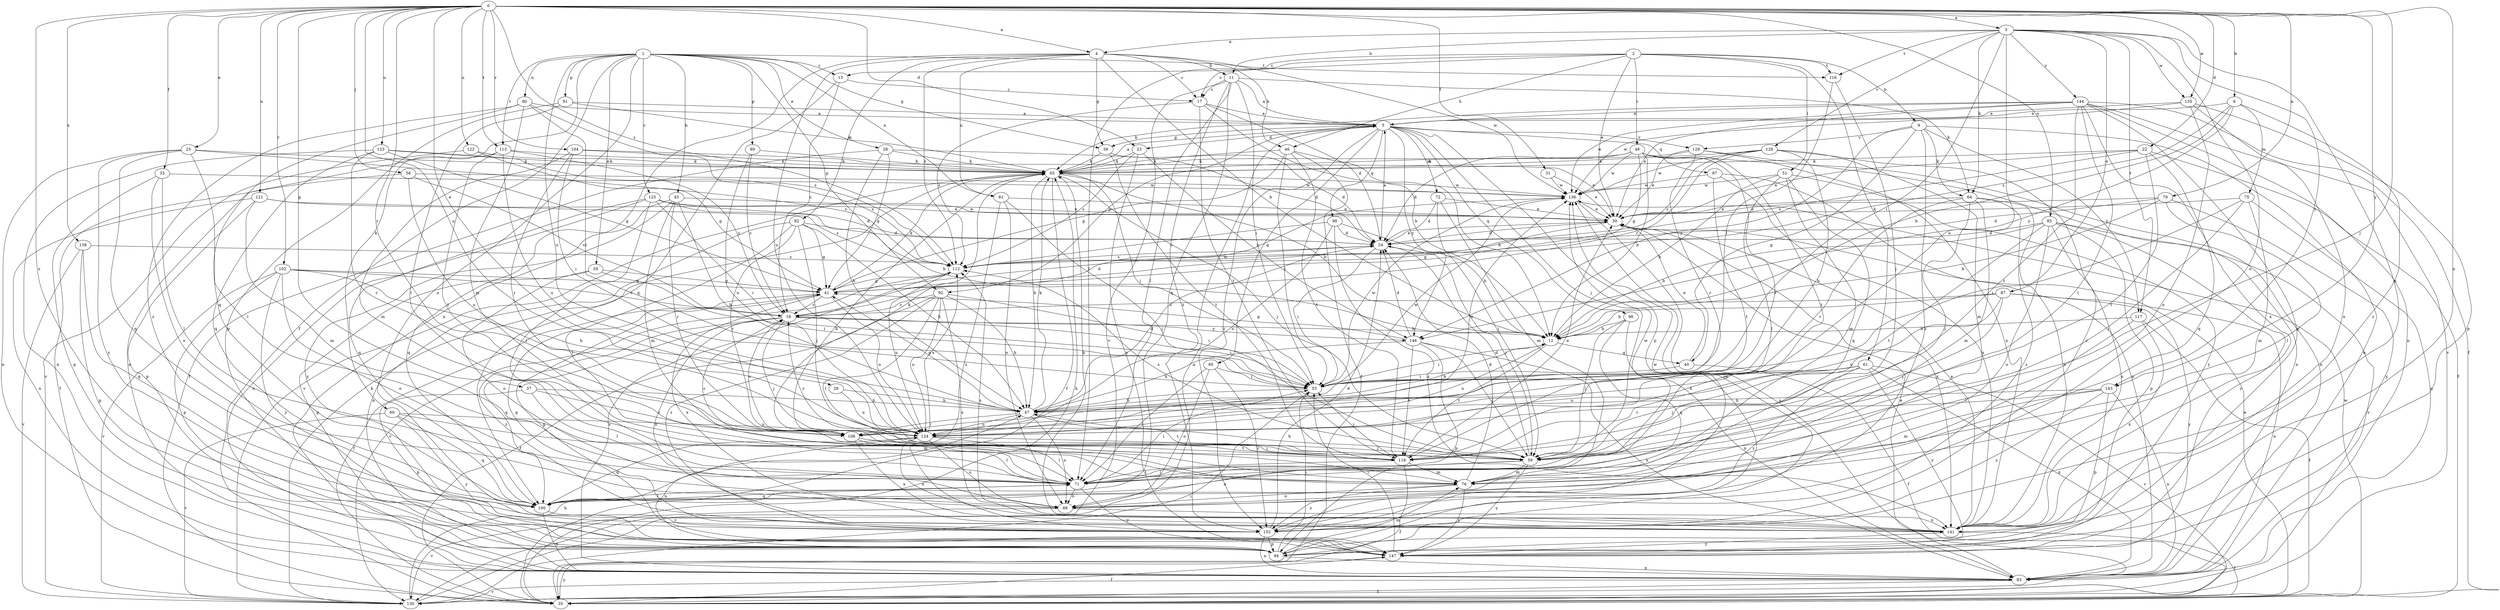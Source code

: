 strict digraph  {
0;
1;
2;
3;
4;
5;
6;
9;
11;
12;
15;
17;
18;
22;
23;
24;
25;
26;
28;
29;
30;
31;
33;
35;
37;
39;
40;
41;
45;
46;
47;
48;
51;
53;
56;
59;
60;
61;
64;
65;
71;
72;
75;
76;
79;
80;
81;
82;
83;
85;
87;
88;
89;
91;
92;
94;
95;
96;
97;
98;
100;
102;
104;
106;
112;
113;
116;
117;
118;
121;
122;
123;
124;
125;
128;
129;
130;
135;
136;
138;
141;
143;
144;
146;
147;
152;
0 -> 3  [label=a];
0 -> 4  [label=a];
0 -> 6  [label=b];
0 -> 22  [label=d];
0 -> 23  [label=d];
0 -> 25  [label=e];
0 -> 26  [label=e];
0 -> 31  [label=f];
0 -> 33  [label=f];
0 -> 37  [label=g];
0 -> 56  [label=j];
0 -> 59  [label=j];
0 -> 79  [label=n];
0 -> 85  [label=o];
0 -> 102  [label=r];
0 -> 104  [label=r];
0 -> 106  [label=r];
0 -> 112  [label=s];
0 -> 113  [label=t];
0 -> 121  [label=u];
0 -> 122  [label=u];
0 -> 123  [label=u];
0 -> 124  [label=u];
0 -> 135  [label=w];
0 -> 138  [label=x];
0 -> 141  [label=x];
0 -> 143  [label=y];
0 -> 152  [label=z];
1 -> 15  [label=c];
1 -> 28  [label=e];
1 -> 29  [label=e];
1 -> 35  [label=f];
1 -> 39  [label=g];
1 -> 45  [label=h];
1 -> 60  [label=k];
1 -> 80  [label=n];
1 -> 81  [label=n];
1 -> 89  [label=p];
1 -> 91  [label=p];
1 -> 92  [label=p];
1 -> 113  [label=t];
1 -> 116  [label=t];
1 -> 124  [label=u];
1 -> 125  [label=v];
1 -> 141  [label=x];
2 -> 9  [label=b];
2 -> 15  [label=c];
2 -> 17  [label=c];
2 -> 30  [label=e];
2 -> 46  [label=h];
2 -> 48  [label=i];
2 -> 51  [label=i];
2 -> 61  [label=k];
2 -> 71  [label=l];
2 -> 116  [label=t];
3 -> 4  [label=a];
3 -> 11  [label=b];
3 -> 53  [label=i];
3 -> 64  [label=k];
3 -> 87  [label=o];
3 -> 88  [label=o];
3 -> 116  [label=t];
3 -> 117  [label=t];
3 -> 124  [label=u];
3 -> 128  [label=v];
3 -> 135  [label=w];
3 -> 141  [label=x];
3 -> 143  [label=y];
3 -> 144  [label=y];
4 -> 11  [label=b];
4 -> 12  [label=b];
4 -> 17  [label=c];
4 -> 39  [label=g];
4 -> 46  [label=h];
4 -> 81  [label=n];
4 -> 82  [label=n];
4 -> 83  [label=n];
4 -> 112  [label=s];
4 -> 124  [label=u];
4 -> 136  [label=w];
5 -> 23  [label=d];
5 -> 39  [label=g];
5 -> 59  [label=j];
5 -> 72  [label=m];
5 -> 92  [label=p];
5 -> 94  [label=p];
5 -> 95  [label=q];
5 -> 96  [label=q];
5 -> 97  [label=q];
5 -> 98  [label=q];
5 -> 129  [label=v];
5 -> 146  [label=y];
5 -> 152  [label=z];
6 -> 5  [label=a];
6 -> 12  [label=b];
6 -> 75  [label=m];
6 -> 112  [label=s];
6 -> 146  [label=y];
6 -> 152  [label=z];
9 -> 40  [label=g];
9 -> 64  [label=k];
9 -> 83  [label=n];
9 -> 117  [label=t];
9 -> 129  [label=v];
9 -> 146  [label=y];
9 -> 152  [label=z];
11 -> 5  [label=a];
11 -> 17  [label=c];
11 -> 53  [label=i];
11 -> 64  [label=k];
11 -> 71  [label=l];
11 -> 100  [label=q];
11 -> 130  [label=v];
11 -> 152  [label=z];
12 -> 40  [label=g];
12 -> 53  [label=i];
12 -> 118  [label=t];
12 -> 124  [label=u];
15 -> 17  [label=c];
15 -> 18  [label=c];
15 -> 100  [label=q];
17 -> 5  [label=a];
17 -> 12  [label=b];
17 -> 24  [label=d];
17 -> 112  [label=s];
17 -> 118  [label=t];
18 -> 12  [label=b];
18 -> 53  [label=i];
18 -> 59  [label=j];
18 -> 100  [label=q];
18 -> 136  [label=w];
18 -> 141  [label=x];
18 -> 146  [label=y];
18 -> 152  [label=z];
22 -> 30  [label=e];
22 -> 35  [label=f];
22 -> 65  [label=k];
22 -> 100  [label=q];
22 -> 112  [label=s];
22 -> 118  [label=t];
23 -> 65  [label=k];
23 -> 112  [label=s];
23 -> 146  [label=y];
23 -> 147  [label=y];
24 -> 5  [label=a];
24 -> 30  [label=e];
24 -> 53  [label=i];
24 -> 59  [label=j];
24 -> 112  [label=s];
25 -> 65  [label=k];
25 -> 71  [label=l];
25 -> 83  [label=n];
25 -> 100  [label=q];
25 -> 112  [label=s];
25 -> 147  [label=y];
26 -> 47  [label=h];
26 -> 124  [label=u];
28 -> 24  [label=d];
28 -> 35  [label=f];
28 -> 41  [label=g];
28 -> 47  [label=h];
28 -> 65  [label=k];
29 -> 41  [label=g];
29 -> 53  [label=i];
29 -> 88  [label=o];
29 -> 94  [label=p];
30 -> 24  [label=d];
30 -> 41  [label=g];
30 -> 141  [label=x];
31 -> 30  [label=e];
31 -> 136  [label=w];
33 -> 71  [label=l];
33 -> 88  [label=o];
33 -> 94  [label=p];
33 -> 136  [label=w];
35 -> 30  [label=e];
35 -> 65  [label=k];
35 -> 136  [label=w];
35 -> 147  [label=y];
37 -> 47  [label=h];
37 -> 71  [label=l];
37 -> 94  [label=p];
37 -> 106  [label=r];
39 -> 24  [label=d];
39 -> 65  [label=k];
39 -> 118  [label=t];
40 -> 30  [label=e];
40 -> 35  [label=f];
40 -> 53  [label=i];
41 -> 18  [label=c];
41 -> 24  [label=d];
41 -> 35  [label=f];
41 -> 65  [label=k];
41 -> 124  [label=u];
41 -> 141  [label=x];
45 -> 30  [label=e];
45 -> 47  [label=h];
45 -> 76  [label=m];
45 -> 100  [label=q];
45 -> 106  [label=r];
45 -> 147  [label=y];
46 -> 12  [label=b];
46 -> 35  [label=f];
46 -> 41  [label=g];
46 -> 53  [label=i];
46 -> 65  [label=k];
46 -> 118  [label=t];
47 -> 12  [label=b];
47 -> 24  [label=d];
47 -> 41  [label=g];
47 -> 65  [label=k];
47 -> 88  [label=o];
47 -> 106  [label=r];
47 -> 118  [label=t];
47 -> 124  [label=u];
47 -> 136  [label=w];
48 -> 12  [label=b];
48 -> 24  [label=d];
48 -> 41  [label=g];
48 -> 65  [label=k];
48 -> 83  [label=n];
48 -> 106  [label=r];
48 -> 118  [label=t];
48 -> 136  [label=w];
51 -> 12  [label=b];
51 -> 71  [label=l];
51 -> 76  [label=m];
51 -> 100  [label=q];
51 -> 136  [label=w];
51 -> 147  [label=y];
53 -> 47  [label=h];
53 -> 136  [label=w];
56 -> 18  [label=c];
56 -> 35  [label=f];
56 -> 124  [label=u];
56 -> 136  [label=w];
59 -> 18  [label=c];
59 -> 24  [label=d];
59 -> 47  [label=h];
59 -> 71  [label=l];
59 -> 76  [label=m];
59 -> 88  [label=o];
59 -> 112  [label=s];
59 -> 147  [label=y];
60 -> 76  [label=m];
60 -> 100  [label=q];
60 -> 124  [label=u];
60 -> 130  [label=v];
60 -> 147  [label=y];
61 -> 47  [label=h];
61 -> 53  [label=i];
61 -> 59  [label=j];
61 -> 83  [label=n];
61 -> 124  [label=u];
61 -> 130  [label=v];
61 -> 147  [label=y];
61 -> 152  [label=z];
64 -> 30  [label=e];
64 -> 59  [label=j];
64 -> 76  [label=m];
64 -> 106  [label=r];
64 -> 141  [label=x];
64 -> 152  [label=z];
65 -> 5  [label=a];
65 -> 12  [label=b];
65 -> 35  [label=f];
65 -> 47  [label=h];
65 -> 53  [label=i];
65 -> 59  [label=j];
65 -> 130  [label=v];
65 -> 136  [label=w];
71 -> 53  [label=i];
71 -> 65  [label=k];
71 -> 88  [label=o];
71 -> 100  [label=q];
71 -> 136  [label=w];
71 -> 147  [label=y];
72 -> 24  [label=d];
72 -> 30  [label=e];
72 -> 59  [label=j];
72 -> 76  [label=m];
75 -> 30  [label=e];
75 -> 53  [label=i];
75 -> 59  [label=j];
75 -> 76  [label=m];
75 -> 83  [label=n];
76 -> 24  [label=d];
76 -> 88  [label=o];
76 -> 147  [label=y];
76 -> 152  [label=z];
79 -> 12  [label=b];
79 -> 24  [label=d];
79 -> 30  [label=e];
79 -> 71  [label=l];
79 -> 147  [label=y];
80 -> 5  [label=a];
80 -> 53  [label=i];
80 -> 76  [label=m];
80 -> 100  [label=q];
80 -> 112  [label=s];
80 -> 152  [label=z];
81 -> 30  [label=e];
81 -> 59  [label=j];
81 -> 88  [label=o];
81 -> 152  [label=z];
82 -> 24  [label=d];
82 -> 41  [label=g];
82 -> 47  [label=h];
82 -> 59  [label=j];
82 -> 71  [label=l];
82 -> 83  [label=n];
82 -> 106  [label=r];
83 -> 30  [label=e];
83 -> 35  [label=f];
83 -> 112  [label=s];
83 -> 130  [label=v];
85 -> 12  [label=b];
85 -> 24  [label=d];
85 -> 88  [label=o];
85 -> 94  [label=p];
85 -> 118  [label=t];
85 -> 130  [label=v];
85 -> 141  [label=x];
85 -> 147  [label=y];
87 -> 12  [label=b];
87 -> 18  [label=c];
87 -> 59  [label=j];
87 -> 83  [label=n];
87 -> 124  [label=u];
87 -> 147  [label=y];
88 -> 130  [label=v];
88 -> 141  [label=x];
89 -> 18  [label=c];
89 -> 65  [label=k];
89 -> 124  [label=u];
91 -> 5  [label=a];
91 -> 65  [label=k];
91 -> 71  [label=l];
91 -> 94  [label=p];
92 -> 18  [label=c];
92 -> 35  [label=f];
92 -> 47  [label=h];
92 -> 53  [label=i];
92 -> 71  [label=l];
92 -> 124  [label=u];
92 -> 141  [label=x];
92 -> 152  [label=z];
94 -> 53  [label=i];
94 -> 76  [label=m];
94 -> 83  [label=n];
94 -> 124  [label=u];
94 -> 136  [label=w];
95 -> 53  [label=i];
95 -> 71  [label=l];
95 -> 88  [label=o];
95 -> 152  [label=z];
96 -> 12  [label=b];
96 -> 59  [label=j];
96 -> 83  [label=n];
96 -> 100  [label=q];
97 -> 83  [label=n];
97 -> 118  [label=t];
97 -> 136  [label=w];
97 -> 141  [label=x];
98 -> 12  [label=b];
98 -> 24  [label=d];
98 -> 112  [label=s];
98 -> 124  [label=u];
98 -> 141  [label=x];
100 -> 71  [label=l];
100 -> 83  [label=n];
100 -> 152  [label=z];
102 -> 18  [label=c];
102 -> 41  [label=g];
102 -> 47  [label=h];
102 -> 88  [label=o];
102 -> 94  [label=p];
102 -> 130  [label=v];
102 -> 147  [label=y];
104 -> 30  [label=e];
104 -> 53  [label=i];
104 -> 65  [label=k];
104 -> 76  [label=m];
104 -> 106  [label=r];
106 -> 18  [label=c];
106 -> 59  [label=j];
106 -> 65  [label=k];
106 -> 71  [label=l];
106 -> 118  [label=t];
106 -> 141  [label=x];
112 -> 41  [label=g];
112 -> 124  [label=u];
112 -> 130  [label=v];
113 -> 18  [label=c];
113 -> 65  [label=k];
113 -> 83  [label=n];
113 -> 118  [label=t];
113 -> 124  [label=u];
116 -> 53  [label=i];
116 -> 59  [label=j];
117 -> 12  [label=b];
117 -> 35  [label=f];
117 -> 71  [label=l];
117 -> 141  [label=x];
118 -> 18  [label=c];
118 -> 30  [label=e];
118 -> 35  [label=f];
118 -> 53  [label=i];
118 -> 71  [label=l];
118 -> 76  [label=m];
121 -> 30  [label=e];
121 -> 76  [label=m];
121 -> 83  [label=n];
121 -> 94  [label=p];
121 -> 112  [label=s];
122 -> 41  [label=g];
122 -> 65  [label=k];
122 -> 130  [label=v];
123 -> 41  [label=g];
123 -> 65  [label=k];
123 -> 83  [label=n];
123 -> 100  [label=q];
123 -> 106  [label=r];
123 -> 112  [label=s];
124 -> 59  [label=j];
124 -> 71  [label=l];
124 -> 88  [label=o];
124 -> 100  [label=q];
124 -> 112  [label=s];
124 -> 136  [label=w];
124 -> 141  [label=x];
125 -> 12  [label=b];
125 -> 24  [label=d];
125 -> 30  [label=e];
125 -> 53  [label=i];
125 -> 71  [label=l];
125 -> 83  [label=n];
125 -> 100  [label=q];
128 -> 18  [label=c];
128 -> 47  [label=h];
128 -> 65  [label=k];
128 -> 76  [label=m];
128 -> 112  [label=s];
128 -> 136  [label=w];
128 -> 152  [label=z];
129 -> 30  [label=e];
129 -> 65  [label=k];
129 -> 83  [label=n];
129 -> 106  [label=r];
129 -> 141  [label=x];
130 -> 5  [label=a];
130 -> 47  [label=h];
130 -> 53  [label=i];
130 -> 65  [label=k];
135 -> 5  [label=a];
135 -> 88  [label=o];
135 -> 94  [label=p];
135 -> 136  [label=w];
135 -> 141  [label=x];
136 -> 30  [label=e];
136 -> 130  [label=v];
138 -> 94  [label=p];
138 -> 100  [label=q];
138 -> 112  [label=s];
138 -> 130  [label=v];
141 -> 30  [label=e];
141 -> 35  [label=f];
141 -> 65  [label=k];
141 -> 112  [label=s];
141 -> 147  [label=y];
143 -> 47  [label=h];
143 -> 76  [label=m];
143 -> 83  [label=n];
143 -> 94  [label=p];
143 -> 106  [label=r];
143 -> 152  [label=z];
144 -> 5  [label=a];
144 -> 30  [label=e];
144 -> 35  [label=f];
144 -> 65  [label=k];
144 -> 71  [label=l];
144 -> 83  [label=n];
144 -> 94  [label=p];
144 -> 118  [label=t];
144 -> 130  [label=v];
144 -> 136  [label=w];
144 -> 141  [label=x];
146 -> 24  [label=d];
146 -> 41  [label=g];
146 -> 47  [label=h];
146 -> 59  [label=j];
146 -> 83  [label=n];
146 -> 94  [label=p];
146 -> 118  [label=t];
147 -> 35  [label=f];
147 -> 41  [label=g];
147 -> 53  [label=i];
152 -> 24  [label=d];
152 -> 41  [label=g];
152 -> 83  [label=n];
152 -> 94  [label=p];
152 -> 136  [label=w];
}
